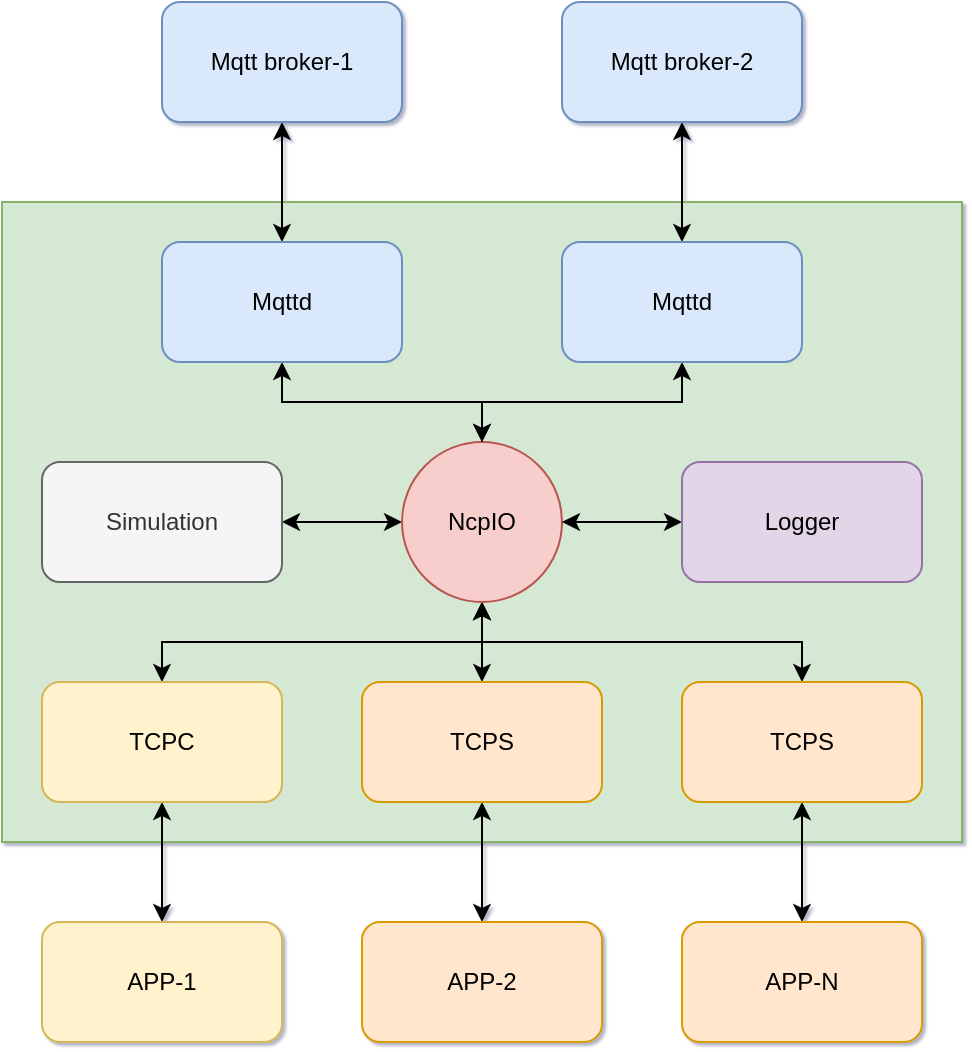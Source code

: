 <mxfile version="14.1.8" type="device" pages="3"><diagram id="wSdy8EM7EgqW_UQhL5Kv" name="architecture"><mxGraphModel dx="786" dy="597" grid="1" gridSize="10" guides="1" tooltips="1" connect="1" arrows="1" fold="1" page="1" pageScale="1" pageWidth="850" pageHeight="1100" math="0" shadow="1"><root><mxCell id="0"/><mxCell id="1" parent="0"/><mxCell id="FgAJXIbx3CSYxHiu1R9--6" value="" style="rounded=0;whiteSpace=wrap;html=1;sketch=0;fillColor=#d5e8d4;strokeColor=#82b366;" vertex="1" parent="1"><mxGeometry x="120" y="400" width="480" height="320" as="geometry"/></mxCell><mxCell id="FgAJXIbx3CSYxHiu1R9--18" value="" style="edgeStyle=orthogonalEdgeStyle;rounded=0;orthogonalLoop=1;jettySize=auto;html=1;startArrow=classic;startFill=1;" edge="1" parent="1" source="FgAJXIbx3CSYxHiu1R9--2" target="FgAJXIbx3CSYxHiu1R9--10"><mxGeometry relative="1" as="geometry"/></mxCell><mxCell id="FgAJXIbx3CSYxHiu1R9--20" value="" style="edgeStyle=orthogonalEdgeStyle;rounded=0;orthogonalLoop=1;jettySize=auto;html=1;startArrow=classic;startFill=1;entryX=0.5;entryY=1;entryDx=0;entryDy=0;" edge="1" parent="1" source="FgAJXIbx3CSYxHiu1R9--2" target="FgAJXIbx3CSYxHiu1R9--7"><mxGeometry relative="1" as="geometry"><Array as="points"><mxPoint x="520" y="620"/><mxPoint x="360" y="620"/></Array></mxGeometry></mxCell><mxCell id="FgAJXIbx3CSYxHiu1R9--2" value="TCPS" style="rounded=1;whiteSpace=wrap;html=1;fillColor=#ffe6cc;strokeColor=#d79b00;" vertex="1" parent="1"><mxGeometry x="460" y="640" width="120" height="60" as="geometry"/></mxCell><mxCell id="FgAJXIbx3CSYxHiu1R9--22" value="" style="edgeStyle=orthogonalEdgeStyle;rounded=0;orthogonalLoop=1;jettySize=auto;html=1;startArrow=classic;startFill=1;" edge="1" parent="1" source="FgAJXIbx3CSYxHiu1R9--3" target="FgAJXIbx3CSYxHiu1R9--7"><mxGeometry relative="1" as="geometry"/></mxCell><mxCell id="FgAJXIbx3CSYxHiu1R9--3" value="Simulation" style="rounded=1;whiteSpace=wrap;html=1;fillColor=#f5f5f5;strokeColor=#666666;fontColor=#333333;" vertex="1" parent="1"><mxGeometry x="140" y="530" width="120" height="60" as="geometry"/></mxCell><mxCell id="FgAJXIbx3CSYxHiu1R9--16" value="" style="edgeStyle=orthogonalEdgeStyle;rounded=0;orthogonalLoop=1;jettySize=auto;html=1;startArrow=classic;startFill=1;" edge="1" parent="1" source="FgAJXIbx3CSYxHiu1R9--4" target="FgAJXIbx3CSYxHiu1R9--8"><mxGeometry relative="1" as="geometry"/></mxCell><mxCell id="FgAJXIbx3CSYxHiu1R9--19" value="" style="edgeStyle=orthogonalEdgeStyle;rounded=0;orthogonalLoop=1;jettySize=auto;html=1;startArrow=classic;startFill=1;entryX=0.5;entryY=1;entryDx=0;entryDy=0;" edge="1" parent="1" source="FgAJXIbx3CSYxHiu1R9--4" target="FgAJXIbx3CSYxHiu1R9--7"><mxGeometry relative="1" as="geometry"><Array as="points"><mxPoint x="200" y="620"/><mxPoint x="360" y="620"/></Array></mxGeometry></mxCell><mxCell id="FgAJXIbx3CSYxHiu1R9--4" value="TCPC" style="rounded=1;whiteSpace=wrap;html=1;fillColor=#fff2cc;strokeColor=#d6b656;" vertex="1" parent="1"><mxGeometry x="140" y="640" width="120" height="60" as="geometry"/></mxCell><mxCell id="FgAJXIbx3CSYxHiu1R9--17" value="" style="edgeStyle=orthogonalEdgeStyle;rounded=0;orthogonalLoop=1;jettySize=auto;html=1;startArrow=classic;startFill=1;" edge="1" parent="1" source="FgAJXIbx3CSYxHiu1R9--5" target="FgAJXIbx3CSYxHiu1R9--9"><mxGeometry relative="1" as="geometry"/></mxCell><mxCell id="FgAJXIbx3CSYxHiu1R9--21" value="" style="edgeStyle=orthogonalEdgeStyle;rounded=0;orthogonalLoop=1;jettySize=auto;html=1;startArrow=classic;startFill=1;" edge="1" parent="1" source="FgAJXIbx3CSYxHiu1R9--5" target="FgAJXIbx3CSYxHiu1R9--7"><mxGeometry relative="1" as="geometry"/></mxCell><mxCell id="FgAJXIbx3CSYxHiu1R9--5" value="TCPS" style="rounded=1;whiteSpace=wrap;html=1;fillColor=#ffe6cc;strokeColor=#d79b00;" vertex="1" parent="1"><mxGeometry x="300" y="640" width="120" height="60" as="geometry"/></mxCell><mxCell id="FgAJXIbx3CSYxHiu1R9--7" value="NcpIO" style="ellipse;whiteSpace=wrap;html=1;aspect=fixed;sketch=0;fillColor=#f8cecc;strokeColor=#b85450;" vertex="1" parent="1"><mxGeometry x="320" y="520" width="80" height="80" as="geometry"/></mxCell><mxCell id="FgAJXIbx3CSYxHiu1R9--8" value="APP-1" style="rounded=1;whiteSpace=wrap;html=1;sketch=0;fillColor=#fff2cc;strokeColor=#d6b656;" vertex="1" parent="1"><mxGeometry x="140" y="760" width="120" height="60" as="geometry"/></mxCell><mxCell id="FgAJXIbx3CSYxHiu1R9--9" value="APP-2" style="rounded=1;whiteSpace=wrap;html=1;sketch=0;fillColor=#ffe6cc;strokeColor=#d79b00;" vertex="1" parent="1"><mxGeometry x="300" y="760" width="120" height="60" as="geometry"/></mxCell><mxCell id="FgAJXIbx3CSYxHiu1R9--10" value="APP-N" style="rounded=1;whiteSpace=wrap;html=1;sketch=0;fillColor=#ffe6cc;strokeColor=#d79b00;" vertex="1" parent="1"><mxGeometry x="460" y="760" width="120" height="60" as="geometry"/></mxCell><mxCell id="FgAJXIbx3CSYxHiu1R9--23" value="" style="edgeStyle=orthogonalEdgeStyle;rounded=0;orthogonalLoop=1;jettySize=auto;html=1;startArrow=classic;startFill=1;" edge="1" parent="1" source="FgAJXIbx3CSYxHiu1R9--11" target="FgAJXIbx3CSYxHiu1R9--7"><mxGeometry relative="1" as="geometry"/></mxCell><mxCell id="FgAJXIbx3CSYxHiu1R9--11" value="Logger" style="rounded=1;whiteSpace=wrap;html=1;fillColor=#e1d5e7;strokeColor=#9673a6;" vertex="1" parent="1"><mxGeometry x="460" y="530" width="120" height="60" as="geometry"/></mxCell><mxCell id="FgAJXIbx3CSYxHiu1R9--27" value="" style="edgeStyle=orthogonalEdgeStyle;rounded=0;orthogonalLoop=1;jettySize=auto;html=1;startArrow=classic;startFill=1;" edge="1" parent="1" source="FgAJXIbx3CSYxHiu1R9--13" target="FgAJXIbx3CSYxHiu1R9--25"><mxGeometry relative="1" as="geometry"/></mxCell><mxCell id="FgAJXIbx3CSYxHiu1R9--29" value="" style="edgeStyle=orthogonalEdgeStyle;rounded=0;orthogonalLoop=1;jettySize=auto;html=1;startArrow=classic;startFill=1;entryX=0.5;entryY=0;entryDx=0;entryDy=0;" edge="1" parent="1" source="FgAJXIbx3CSYxHiu1R9--13" target="FgAJXIbx3CSYxHiu1R9--7"><mxGeometry relative="1" as="geometry"/></mxCell><mxCell id="FgAJXIbx3CSYxHiu1R9--13" value="Mqttd" style="rounded=1;whiteSpace=wrap;html=1;fillColor=#dae8fc;strokeColor=#6c8ebf;" vertex="1" parent="1"><mxGeometry x="400" y="420" width="120" height="60" as="geometry"/></mxCell><mxCell id="FgAJXIbx3CSYxHiu1R9--26" value="" style="edgeStyle=orthogonalEdgeStyle;rounded=0;orthogonalLoop=1;jettySize=auto;html=1;startArrow=classic;startFill=1;" edge="1" parent="1" source="FgAJXIbx3CSYxHiu1R9--14" target="FgAJXIbx3CSYxHiu1R9--24"><mxGeometry relative="1" as="geometry"/></mxCell><mxCell id="FgAJXIbx3CSYxHiu1R9--28" value="" style="edgeStyle=orthogonalEdgeStyle;rounded=0;orthogonalLoop=1;jettySize=auto;html=1;startArrow=classic;startFill=1;entryX=0.5;entryY=0;entryDx=0;entryDy=0;" edge="1" parent="1" source="FgAJXIbx3CSYxHiu1R9--14" target="FgAJXIbx3CSYxHiu1R9--7"><mxGeometry relative="1" as="geometry"/></mxCell><mxCell id="FgAJXIbx3CSYxHiu1R9--14" value="Mqttd" style="rounded=1;whiteSpace=wrap;html=1;fillColor=#dae8fc;strokeColor=#6c8ebf;" vertex="1" parent="1"><mxGeometry x="200" y="420" width="120" height="60" as="geometry"/></mxCell><mxCell id="FgAJXIbx3CSYxHiu1R9--24" value="Mqtt broker-1" style="rounded=1;whiteSpace=wrap;html=1;sketch=0;fillColor=#dae8fc;strokeColor=#6c8ebf;" vertex="1" parent="1"><mxGeometry x="200" y="300" width="120" height="60" as="geometry"/></mxCell><mxCell id="FgAJXIbx3CSYxHiu1R9--25" value="Mqtt broker-2" style="rounded=1;whiteSpace=wrap;html=1;sketch=0;fillColor=#dae8fc;strokeColor=#6c8ebf;" vertex="1" parent="1"><mxGeometry x="400" y="300" width="120" height="60" as="geometry"/></mxCell></root></mxGraphModel></diagram><diagram id="8VvF3T-CWt8284zHg1MP" name="ncpio"><mxGraphModel dx="542" dy="412" grid="1" gridSize="10" guides="1" tooltips="1" connect="1" arrows="1" fold="1" page="1" pageScale="1" pageWidth="850" pageHeight="1100" math="0" shadow="1"><root><mxCell id="gy9q3DIIZ8V1vY0UegAc-0"/><mxCell id="gy9q3DIIZ8V1vY0UegAc-1" parent="gy9q3DIIZ8V1vY0UegAc-0"/><mxCell id="vi4Wp7P5QECCCp4FCYnm-6" value="ncpio" style="rounded=1;whiteSpace=wrap;html=1;sketch=0;fillColor=#f8cecc;strokeColor=#b85450;" vertex="1" parent="gy9q3DIIZ8V1vY0UegAc-1"><mxGeometry x="280" y="250" width="120" height="60" as="geometry"/></mxCell><mxCell id="vi4Wp7P5QECCCp4FCYnm-9" value="" style="edgeStyle=orthogonalEdgeStyle;rounded=0;orthogonalLoop=1;jettySize=auto;html=1;startArrow=none;startFill=0;exitX=1;exitY=0.75;exitDx=0;exitDy=0;entryX=0;entryY=0.75;entryDx=0;entryDy=0;" edge="1" parent="gy9q3DIIZ8V1vY0UegAc-1" source="vi4Wp7P5QECCCp4FCYnm-7" target="vi4Wp7P5QECCCp4FCYnm-6"><mxGeometry relative="1" as="geometry"/></mxCell><mxCell id="vi4Wp7P5QECCCp4FCYnm-15" value="o_rules" style="edgeLabel;html=1;align=center;verticalAlign=middle;resizable=0;points=[];labelBackgroundColor=#A9C4EB;labelBorderColor=#7EA6E0;" vertex="1" connectable="0" parent="vi4Wp7P5QECCCp4FCYnm-9"><mxGeometry x="-0.1" y="-1" relative="1" as="geometry"><mxPoint x="4" y="-6" as="offset"/></mxGeometry></mxCell><mxCell id="vi4Wp7P5QECCCp4FCYnm-7" value="io" style="rounded=1;whiteSpace=wrap;html=1;sketch=0;fillColor=#ffe6cc;strokeColor=#d79b00;" vertex="1" parent="gy9q3DIIZ8V1vY0UegAc-1"><mxGeometry x="80" y="250" width="120" height="60" as="geometry"/></mxCell><mxCell id="vi4Wp7P5QECCCp4FCYnm-8" value="io" style="rounded=1;whiteSpace=wrap;html=1;sketch=0;fillColor=#fff2cc;strokeColor=#d6b656;" vertex="1" parent="gy9q3DIIZ8V1vY0UegAc-1"><mxGeometry x="480" y="250" width="120" height="60" as="geometry"/></mxCell><mxCell id="vi4Wp7P5QECCCp4FCYnm-10" value="" style="edgeStyle=orthogonalEdgeStyle;rounded=0;orthogonalLoop=1;jettySize=auto;html=1;startArrow=classic;startFill=1;entryX=0;entryY=0.25;entryDx=0;entryDy=0;endArrow=none;endFill=0;" edge="1" parent="gy9q3DIIZ8V1vY0UegAc-1" target="vi4Wp7P5QECCCp4FCYnm-6"><mxGeometry relative="1" as="geometry"><mxPoint x="201" y="265" as="sourcePoint"/><mxPoint x="310" y="250" as="targetPoint"/></mxGeometry></mxCell><mxCell id="vi4Wp7P5QECCCp4FCYnm-18" value="i_rules" style="edgeLabel;html=1;align=center;verticalAlign=middle;resizable=0;points=[];labelBackgroundColor=#A9C4EB;labelBorderColor=#7EA6E0;" vertex="1" connectable="0" parent="vi4Wp7P5QECCCp4FCYnm-10"><mxGeometry x="-0.18" relative="1" as="geometry"><mxPoint x="7" y="-5" as="offset"/></mxGeometry></mxCell><mxCell id="vi4Wp7P5QECCCp4FCYnm-13" value="" style="edgeStyle=orthogonalEdgeStyle;rounded=0;orthogonalLoop=1;jettySize=auto;html=1;startArrow=none;startFill=0;exitX=1;exitY=0.25;exitDx=0;exitDy=0;entryX=0;entryY=0.25;entryDx=0;entryDy=0;" edge="1" parent="gy9q3DIIZ8V1vY0UegAc-1" source="vi4Wp7P5QECCCp4FCYnm-6" target="vi4Wp7P5QECCCp4FCYnm-8"><mxGeometry relative="1" as="geometry"><mxPoint x="370" y="310" as="sourcePoint"/><mxPoint x="370" y="410" as="targetPoint"/></mxGeometry></mxCell><mxCell id="vi4Wp7P5QECCCp4FCYnm-17" value="i_rules" style="edgeLabel;html=1;align=center;verticalAlign=middle;resizable=0;points=[];labelBackgroundColor=#A9C4EB;labelBorderColor=#7EA6E0;" vertex="1" connectable="0" parent="vi4Wp7P5QECCCp4FCYnm-13"><mxGeometry x="-0.06" y="-2" relative="1" as="geometry"><mxPoint y="-7" as="offset"/></mxGeometry></mxCell><mxCell id="vi4Wp7P5QECCCp4FCYnm-14" value="" style="edgeStyle=orthogonalEdgeStyle;rounded=0;orthogonalLoop=1;jettySize=auto;html=1;startArrow=classic;startFill=1;exitX=1;exitY=0.75;exitDx=0;exitDy=0;entryX=0;entryY=0.75;entryDx=0;entryDy=0;endArrow=none;endFill=0;" edge="1" parent="gy9q3DIIZ8V1vY0UegAc-1" source="vi4Wp7P5QECCCp4FCYnm-6" target="vi4Wp7P5QECCCp4FCYnm-8"><mxGeometry relative="1" as="geometry"><mxPoint x="310" y="310" as="sourcePoint"/><mxPoint x="310" y="410" as="targetPoint"/></mxGeometry></mxCell><mxCell id="vi4Wp7P5QECCCp4FCYnm-16" value="o_rules" style="edgeLabel;html=1;align=center;verticalAlign=middle;resizable=0;points=[];labelBackgroundColor=#A9C4EB;labelBorderColor=#7EA6E0;" vertex="1" connectable="0" parent="vi4Wp7P5QECCCp4FCYnm-14"><mxGeometry x="-0.1" y="-1" relative="1" as="geometry"><mxPoint x="3.81" y="-6" as="offset"/></mxGeometry></mxCell></root></mxGraphModel></diagram><diagram id="B4LEtzJiIuxAUkwqhJOx" name="mqttd"><mxGraphModel dx="786" dy="597" grid="1" gridSize="10" guides="1" tooltips="1" connect="1" arrows="1" fold="1" page="1" pageScale="1" pageWidth="850" pageHeight="1100" math="0" shadow="1"><root><mxCell id="GznVwjEX77YEvcP72ZRN-0"/><mxCell id="GznVwjEX77YEvcP72ZRN-1" parent="GznVwjEX77YEvcP72ZRN-0"/><mxCell id="GznVwjEX77YEvcP72ZRN-8" value="" style="rounded=0;whiteSpace=wrap;html=1;labelBackgroundColor=none;sketch=0;fillColor=#d5e8d4;strokeColor=#82b366;" vertex="1" parent="GznVwjEX77YEvcP72ZRN-1"><mxGeometry x="180" y="120" width="480" height="240" as="geometry"/></mxCell><mxCell id="-8At7i1quPDdYYLpTC-g-0" value="" style="edgeStyle=orthogonalEdgeStyle;rounded=0;orthogonalLoop=1;jettySize=auto;html=1;startArrow=classic;startFill=1;endArrow=classic;endFill=1;" edge="1" parent="GznVwjEX77YEvcP72ZRN-1" source="GznVwjEX77YEvcP72ZRN-3" target="GznVwjEX77YEvcP72ZRN-6"><mxGeometry relative="1" as="geometry"/></mxCell><mxCell id="GznVwjEX77YEvcP72ZRN-3" value="ncpio" style="rounded=1;whiteSpace=wrap;html=1;labelBackgroundColor=none;sketch=0;fillColor=#f8cecc;strokeColor=#b85450;" vertex="1" parent="GznVwjEX77YEvcP72ZRN-1"><mxGeometry x="40" y="210" width="120" height="60" as="geometry"/></mxCell><mxCell id="-8At7i1quPDdYYLpTC-g-3" value="" style="edgeStyle=orthogonalEdgeStyle;rounded=0;orthogonalLoop=1;jettySize=auto;html=1;startArrow=classic;startFill=1;endArrow=classic;endFill=1;dashed=1;" edge="1" parent="GznVwjEX77YEvcP72ZRN-1" source="GznVwjEX77YEvcP72ZRN-4" target="GznVwjEX77YEvcP72ZRN-7"><mxGeometry relative="1" as="geometry"/></mxCell><mxCell id="-8At7i1quPDdYYLpTC-g-6" value="" style="edgeStyle=orthogonalEdgeStyle;rounded=0;orthogonalLoop=1;jettySize=auto;html=1;startArrow=classic;startFill=1;endArrow=none;endFill=0;exitX=0.5;exitY=1;exitDx=0;exitDy=0;entryX=1;entryY=0.5;entryDx=0;entryDy=0;" edge="1" parent="GznVwjEX77YEvcP72ZRN-1" source="GznVwjEX77YEvcP72ZRN-4" target="GznVwjEX77YEvcP72ZRN-10"><mxGeometry relative="1" as="geometry"/></mxCell><mxCell id="GznVwjEX77YEvcP72ZRN-4" value="mqttd" style="rounded=1;whiteSpace=wrap;html=1;labelBackgroundColor=none;sketch=0;fillColor=#e1d5e7;strokeColor=#9673a6;" vertex="1" parent="GznVwjEX77YEvcP72ZRN-1"><mxGeometry x="520" y="210" width="120" height="60" as="geometry"/></mxCell><mxCell id="-8At7i1quPDdYYLpTC-g-4" value="" style="edgeStyle=orthogonalEdgeStyle;rounded=0;orthogonalLoop=1;jettySize=auto;html=1;startArrow=none;startFill=0;endArrow=classic;endFill=1;exitX=0.5;exitY=1;exitDx=0;exitDy=0;entryX=0;entryY=0.5;entryDx=0;entryDy=0;" edge="1" parent="GznVwjEX77YEvcP72ZRN-1" source="GznVwjEX77YEvcP72ZRN-6" target="GznVwjEX77YEvcP72ZRN-10"><mxGeometry relative="1" as="geometry"/></mxCell><mxCell id="-8At7i1quPDdYYLpTC-g-7" value="" style="edgeStyle=orthogonalEdgeStyle;rounded=0;orthogonalLoop=1;jettySize=auto;html=1;startArrow=classic;startFill=1;endArrow=classic;endFill=1;" edge="1" parent="GznVwjEX77YEvcP72ZRN-1" source="GznVwjEX77YEvcP72ZRN-5" target="GznVwjEX77YEvcP72ZRN-4"><mxGeometry relative="1" as="geometry"/></mxCell><mxCell id="-8At7i1quPDdYYLpTC-g-8" value="" style="edgeStyle=orthogonalEdgeStyle;rounded=0;orthogonalLoop=1;jettySize=auto;html=1;startArrow=classic;startFill=1;endArrow=classic;endFill=1;" edge="1" parent="GznVwjEX77YEvcP72ZRN-1" source="GznVwjEX77YEvcP72ZRN-5" target="GznVwjEX77YEvcP72ZRN-9"><mxGeometry relative="1" as="geometry"/></mxCell><mxCell id="GznVwjEX77YEvcP72ZRN-5" value="rpc" style="rounded=1;whiteSpace=wrap;html=1;labelBackgroundColor=none;sketch=0;fillColor=#f8cecc;strokeColor=#b85450;" vertex="1" parent="GznVwjEX77YEvcP72ZRN-1"><mxGeometry x="360" y="130" width="120" height="60" as="geometry"/></mxCell><mxCell id="-8At7i1quPDdYYLpTC-g-5" value="" style="edgeStyle=orthogonalEdgeStyle;rounded=0;orthogonalLoop=1;jettySize=auto;html=1;startArrow=classic;startFill=1;endArrow=classic;endFill=1;" edge="1" parent="GznVwjEX77YEvcP72ZRN-1" source="GznVwjEX77YEvcP72ZRN-6" target="GznVwjEX77YEvcP72ZRN-5"><mxGeometry relative="1" as="geometry"><Array as="points"><mxPoint x="260" y="160"/></Array></mxGeometry></mxCell><mxCell id="GznVwjEX77YEvcP72ZRN-6" value="mqtt" style="rounded=1;whiteSpace=wrap;html=1;labelBackgroundColor=none;sketch=0;fillColor=#f5f5f5;strokeColor=#666666;fontColor=#333333;" vertex="1" parent="GznVwjEX77YEvcP72ZRN-1"><mxGeometry x="200" y="210" width="120" height="60" as="geometry"/></mxCell><mxCell id="GznVwjEX77YEvcP72ZRN-7" value="broker" style="rounded=1;whiteSpace=wrap;html=1;labelBackgroundColor=none;sketch=0;fillColor=#dae8fc;strokeColor=#6c8ebf;" vertex="1" parent="GznVwjEX77YEvcP72ZRN-1"><mxGeometry x="680" y="210" width="120" height="60" as="geometry"/></mxCell><mxCell id="-8At7i1quPDdYYLpTC-g-9" value="" style="edgeStyle=orthogonalEdgeStyle;rounded=0;orthogonalLoop=1;jettySize=auto;html=1;startArrow=classic;startFill=1;endArrow=classic;endFill=1;" edge="1" parent="GznVwjEX77YEvcP72ZRN-1" source="GznVwjEX77YEvcP72ZRN-9" target="GznVwjEX77YEvcP72ZRN-10"><mxGeometry relative="1" as="geometry"/></mxCell><mxCell id="GznVwjEX77YEvcP72ZRN-9" value="build-in" style="rounded=1;whiteSpace=wrap;html=1;labelBackgroundColor=none;sketch=0;fillColor=#ffe6cc;strokeColor=#d79b00;" vertex="1" parent="GznVwjEX77YEvcP72ZRN-1"><mxGeometry x="360" y="210" width="120" height="60" as="geometry"/></mxCell><mxCell id="GznVwjEX77YEvcP72ZRN-10" value="trans" style="rounded=1;whiteSpace=wrap;html=1;labelBackgroundColor=none;sketch=0;fillColor=#fff2cc;strokeColor=#d6b656;" vertex="1" parent="GznVwjEX77YEvcP72ZRN-1"><mxGeometry x="360" y="290" width="120" height="60" as="geometry"/></mxCell></root></mxGraphModel></diagram></mxfile>